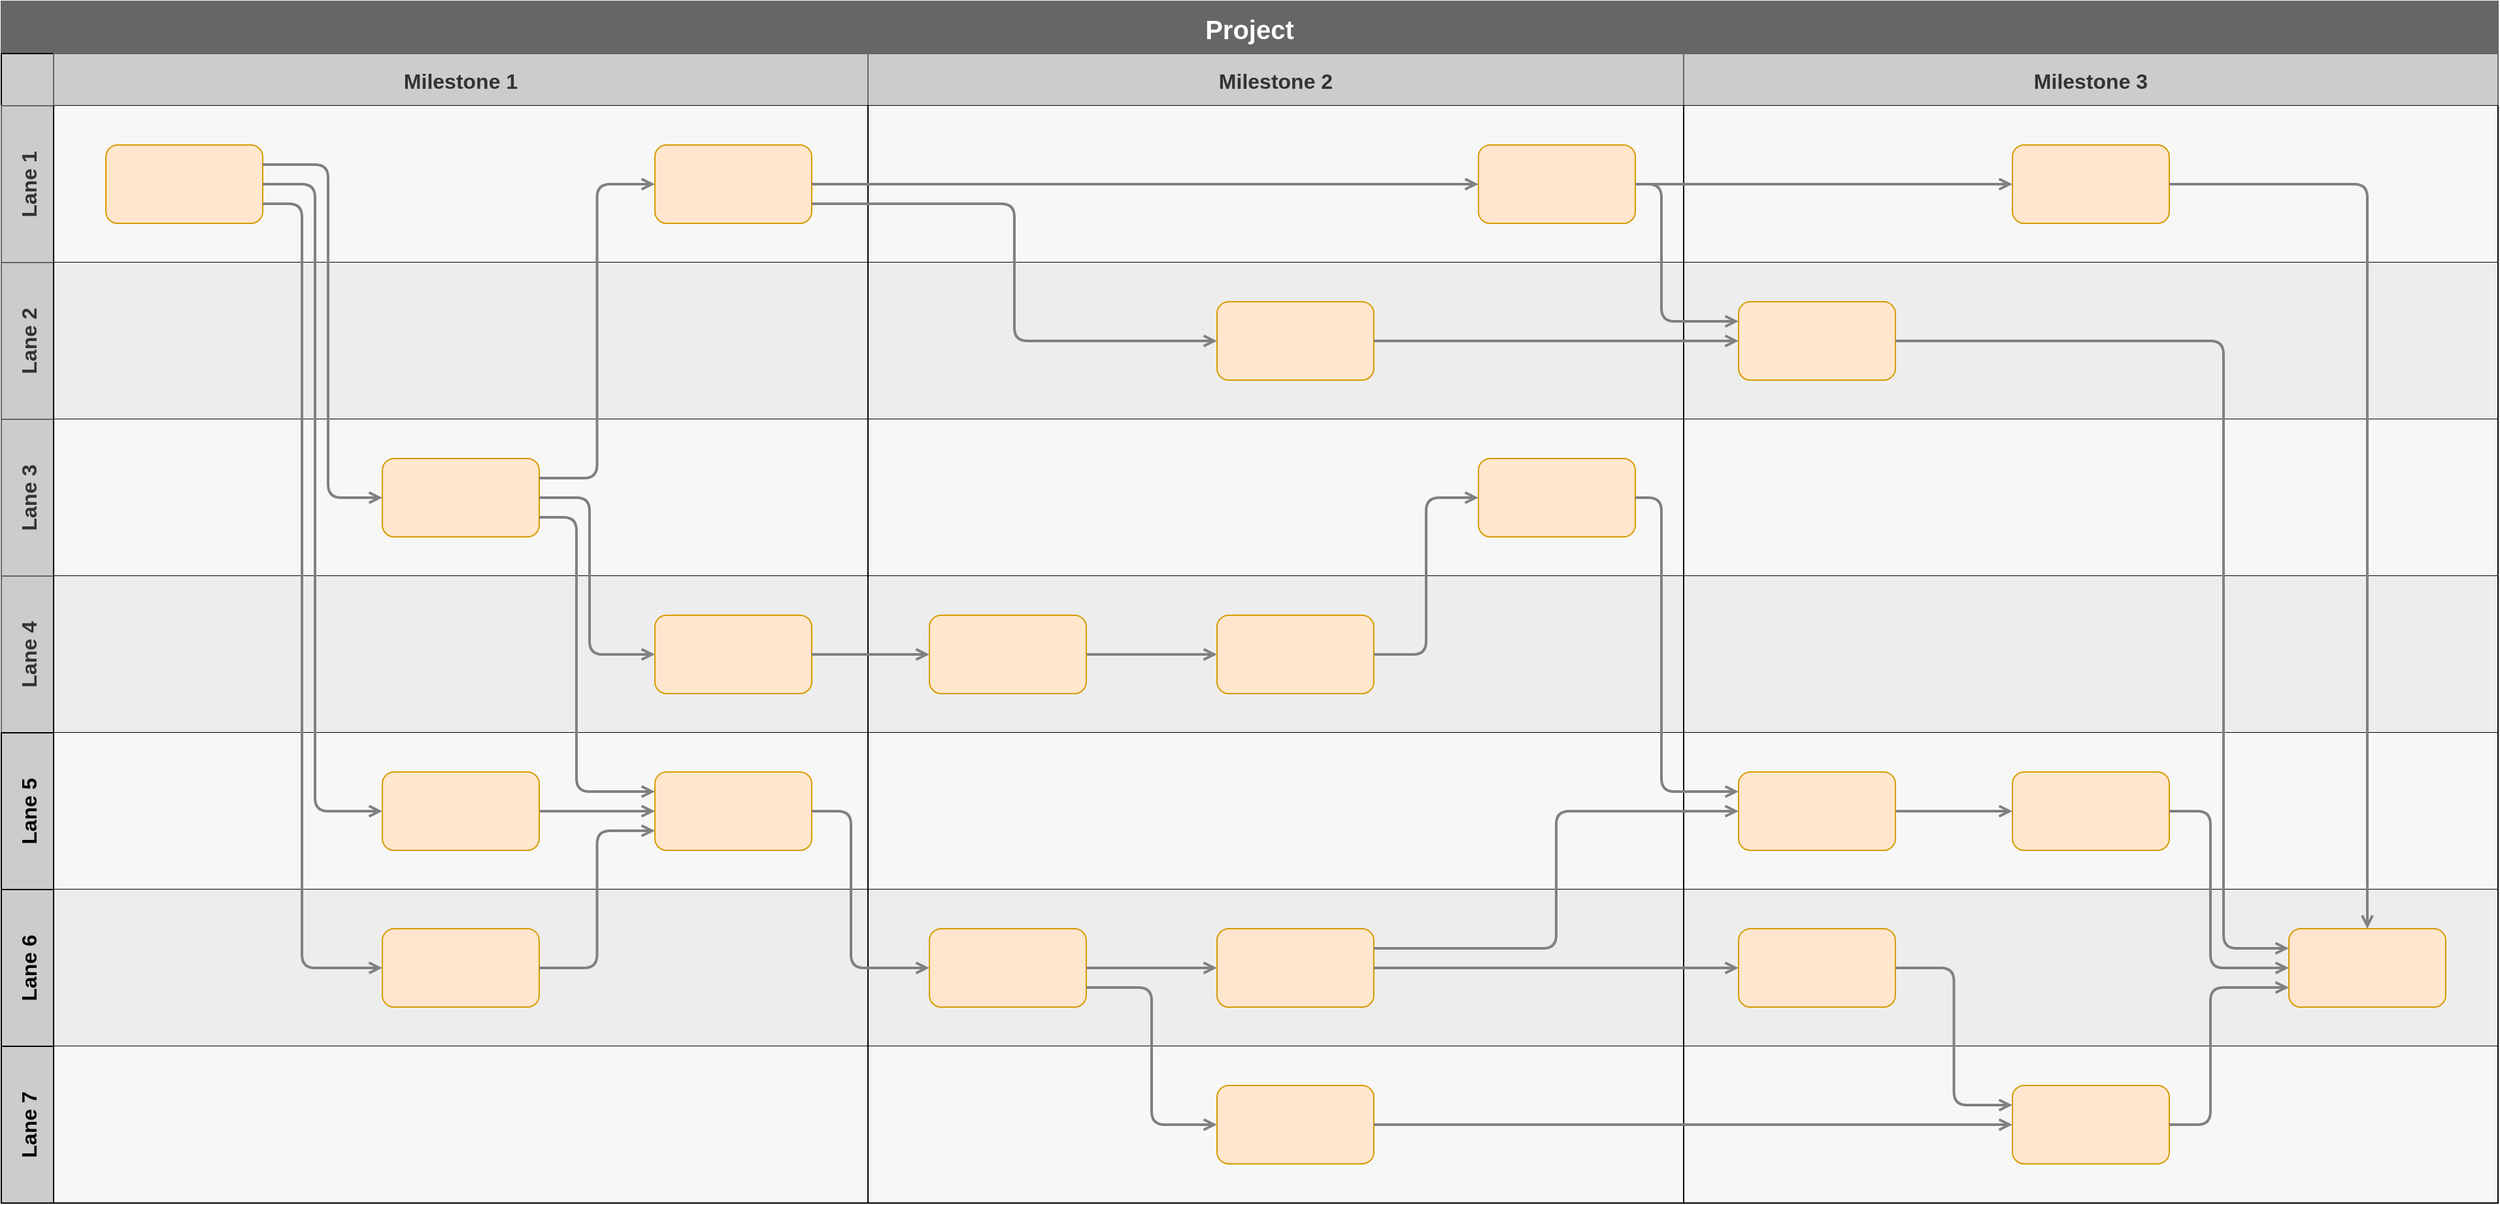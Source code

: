 <mxfile version="17.1.1" type="github"><diagram id="SKKUcJ5VEc6u-D2HOba2" name="Page-1"><mxGraphModel dx="1422" dy="762" grid="1" gridSize="10" guides="1" tooltips="1" connect="1" arrows="1" fold="1" page="0" pageScale="1" pageWidth="850" pageHeight="1100" math="0" shadow="0"><root><mxCell id="0"/><mxCell id="1" parent="0"/><mxCell id="Bd9ExztTySn4Xa-1oHR2-1" value="Project" style="shape=table;childLayout=tableLayout;rowLines=0;columnLines=0;startSize=40;collapsible=0;recursiveResize=0;expand=0;pointerEvents=0;strokeColor=#666666;fontStyle=1;fontSize=20;labelBackgroundColor=none;fillColor=#666666;fontColor=#FFFFFF;" parent="1" vertex="1"><mxGeometry x="40" y="40" width="1910" height="920" as="geometry"/></mxCell><mxCell id="Bd9ExztTySn4Xa-1oHR2-2" value="" style="swimlane;horizontal=0;points=[[0,0.5],[1,0.5]];portConstraint=eastwest;startSize=40;collapsible=0;recursiveResize=0;expand=0;pointerEvents=0;fillColor=#CCCCCC;" parent="Bd9ExztTySn4Xa-1oHR2-1" vertex="1"><mxGeometry y="40" width="1910" height="40" as="geometry"/></mxCell><mxCell id="Bd9ExztTySn4Xa-1oHR2-3" value="Milestone 1" style="swimlane;connectable=0;startSize=40;collapsible=0;recursiveResize=0;expand=0;pointerEvents=0;strokeColor=#666666;fontColor=#333333;fillColor=#CCCCCC;fontSize=16;" parent="Bd9ExztTySn4Xa-1oHR2-2" vertex="1"><mxGeometry x="40" width="623" height="40" as="geometry"/></mxCell><mxCell id="Bd9ExztTySn4Xa-1oHR2-4" value="Milestone 2" style="swimlane;connectable=0;startSize=40;collapsible=0;recursiveResize=0;expand=0;pointerEvents=0;strokeColor=#666666;fontColor=#333333;fillColor=#CCCCCC;fontSize=16;" parent="Bd9ExztTySn4Xa-1oHR2-2" vertex="1"><mxGeometry x="663" width="624" height="40" as="geometry"/></mxCell><mxCell id="Bd9ExztTySn4Xa-1oHR2-5" value="Milestone 3" style="swimlane;connectable=0;startSize=40;collapsible=0;recursiveResize=0;expand=0;pointerEvents=0;strokeColor=#666666;fontColor=#333333;fillColor=#CCCCCC;fontSize=16;" parent="Bd9ExztTySn4Xa-1oHR2-2" vertex="1"><mxGeometry x="1287" width="623" height="40" as="geometry"/></mxCell><mxCell id="Bd9ExztTySn4Xa-1oHR2-6" value="Lane 1" style="swimlane;horizontal=0;points=[[0,0.5],[1,0.5]];portConstraint=eastwest;startSize=40;collapsible=0;recursiveResize=0;expand=0;pointerEvents=0;strokeColor=#666666;fontColor=#333333;fillColor=#CCCCCC;fontSize=16;" parent="Bd9ExztTySn4Xa-1oHR2-1" vertex="1"><mxGeometry y="80" width="1910" height="120" as="geometry"/></mxCell><mxCell id="Bd9ExztTySn4Xa-1oHR2-7" value="" style="swimlane;connectable=0;startSize=0;collapsible=0;recursiveResize=0;expand=0;pointerEvents=0;fillColor=#E6E6E6;swimlaneFillColor=#F7F7F7;" parent="Bd9ExztTySn4Xa-1oHR2-6" vertex="1"><mxGeometry x="40" width="623" height="120" as="geometry"/></mxCell><mxCell id="Bd9ExztTySn4Xa-1oHR2-8" value="" style="rounded=1;whiteSpace=wrap;html=1;fillColor=#ffe6cc;strokeColor=#d79b00;" parent="Bd9ExztTySn4Xa-1oHR2-7" vertex="1"><mxGeometry x="40" y="30" width="120" height="60" as="geometry"/></mxCell><mxCell id="Bd9ExztTySn4Xa-1oHR2-9" value="" style="rounded=1;whiteSpace=wrap;html=1;fillColor=#ffe6cc;strokeColor=#d79b00;" parent="Bd9ExztTySn4Xa-1oHR2-7" vertex="1"><mxGeometry x="460" y="30" width="120" height="60" as="geometry"/></mxCell><mxCell id="Bd9ExztTySn4Xa-1oHR2-10" value="" style="swimlane;connectable=0;startSize=0;collapsible=0;recursiveResize=0;expand=0;pointerEvents=0;fillColor=#E6E6E6;swimlaneFillColor=#F7F7F7;" parent="Bd9ExztTySn4Xa-1oHR2-6" vertex="1"><mxGeometry x="663" width="624" height="120" as="geometry"/></mxCell><mxCell id="Bd9ExztTySn4Xa-1oHR2-11" value="" style="rounded=1;whiteSpace=wrap;html=1;fillColor=#ffe6cc;strokeColor=#d79b00;" parent="Bd9ExztTySn4Xa-1oHR2-10" vertex="1"><mxGeometry x="467" y="30" width="120" height="60" as="geometry"/></mxCell><mxCell id="Bd9ExztTySn4Xa-1oHR2-12" value="" style="swimlane;connectable=0;startSize=0;collapsible=0;recursiveResize=0;expand=0;pointerEvents=0;fillColor=#E6E6E6;swimlaneFillColor=#F7F7F7;" parent="Bd9ExztTySn4Xa-1oHR2-6" vertex="1"><mxGeometry x="1287" width="623" height="120" as="geometry"/></mxCell><mxCell id="Bd9ExztTySn4Xa-1oHR2-13" value="" style="rounded=1;whiteSpace=wrap;html=1;fillColor=#ffe6cc;strokeColor=#d79b00;" parent="Bd9ExztTySn4Xa-1oHR2-12" vertex="1"><mxGeometry x="251.5" y="30" width="120" height="60" as="geometry"/></mxCell><mxCell id="Bd9ExztTySn4Xa-1oHR2-14" style="edgeStyle=orthogonalEdgeStyle;rounded=1;orthogonalLoop=1;jettySize=auto;html=1;exitX=1;exitY=0.5;exitDx=0;exitDy=0;entryX=0;entryY=0.5;entryDx=0;entryDy=0;jumpStyle=arc;strokeWidth=2;strokeColor=#808080;endArrow=open;endFill=0;" parent="Bd9ExztTySn4Xa-1oHR2-6" source="Bd9ExztTySn4Xa-1oHR2-9" target="Bd9ExztTySn4Xa-1oHR2-11" edge="1"><mxGeometry relative="1" as="geometry"/></mxCell><mxCell id="Bd9ExztTySn4Xa-1oHR2-15" style="edgeStyle=orthogonalEdgeStyle;rounded=1;orthogonalLoop=1;jettySize=auto;html=1;exitX=1;exitY=0.5;exitDx=0;exitDy=0;jumpStyle=arc;strokeWidth=2;strokeColor=#808080;endArrow=open;endFill=0;" parent="Bd9ExztTySn4Xa-1oHR2-6" source="Bd9ExztTySn4Xa-1oHR2-11" target="Bd9ExztTySn4Xa-1oHR2-13" edge="1"><mxGeometry relative="1" as="geometry"/></mxCell><mxCell id="Bd9ExztTySn4Xa-1oHR2-16" value="Lane 2" style="swimlane;horizontal=0;points=[[0,0.5],[1,0.5]];portConstraint=eastwest;startSize=40;collapsible=0;recursiveResize=0;expand=0;pointerEvents=0;strokeColor=#666666;fontColor=#333333;fillColor=#CCCCCC;fontSize=16;" parent="Bd9ExztTySn4Xa-1oHR2-1" vertex="1"><mxGeometry y="200" width="1910" height="120" as="geometry"/></mxCell><mxCell id="Bd9ExztTySn4Xa-1oHR2-17" value="" style="swimlane;connectable=0;startSize=0;collapsible=0;recursiveResize=0;expand=0;pointerEvents=0;swimlaneFillColor=#EDEDED;" parent="Bd9ExztTySn4Xa-1oHR2-16" vertex="1"><mxGeometry x="40" width="623" height="120" as="geometry"/></mxCell><mxCell id="Bd9ExztTySn4Xa-1oHR2-18" value="" style="swimlane;connectable=0;startSize=0;collapsible=0;recursiveResize=0;expand=0;pointerEvents=0;swimlaneFillColor=#EDEDED;" parent="Bd9ExztTySn4Xa-1oHR2-16" vertex="1"><mxGeometry x="663" width="624" height="120" as="geometry"/></mxCell><mxCell id="Bd9ExztTySn4Xa-1oHR2-19" value="" style="rounded=1;whiteSpace=wrap;html=1;fillColor=#ffe6cc;strokeColor=#d79b00;" parent="Bd9ExztTySn4Xa-1oHR2-18" vertex="1"><mxGeometry x="267" y="30" width="120" height="60" as="geometry"/></mxCell><mxCell id="Bd9ExztTySn4Xa-1oHR2-20" value="" style="swimlane;connectable=0;startSize=0;collapsible=0;recursiveResize=0;expand=0;pointerEvents=0;swimlaneFillColor=#EDEDED;" parent="Bd9ExztTySn4Xa-1oHR2-16" vertex="1"><mxGeometry x="1287" width="623" height="120" as="geometry"/></mxCell><mxCell id="Bd9ExztTySn4Xa-1oHR2-21" value="" style="rounded=1;whiteSpace=wrap;html=1;fillColor=#ffe6cc;strokeColor=#d79b00;" parent="Bd9ExztTySn4Xa-1oHR2-20" vertex="1"><mxGeometry x="42" y="30" width="120" height="60" as="geometry"/></mxCell><mxCell id="Bd9ExztTySn4Xa-1oHR2-22" style="edgeStyle=orthogonalEdgeStyle;rounded=1;orthogonalLoop=1;jettySize=auto;html=1;exitX=1;exitY=0.5;exitDx=0;exitDy=0;entryX=0;entryY=0.5;entryDx=0;entryDy=0;jumpStyle=arc;strokeWidth=2;strokeColor=#808080;endArrow=open;endFill=0;" parent="Bd9ExztTySn4Xa-1oHR2-16" source="Bd9ExztTySn4Xa-1oHR2-19" target="Bd9ExztTySn4Xa-1oHR2-21" edge="1"><mxGeometry relative="1" as="geometry"/></mxCell><mxCell id="Bd9ExztTySn4Xa-1oHR2-23" value="Lane 3" style="swimlane;horizontal=0;points=[[0,0.5],[1,0.5]];portConstraint=eastwest;startSize=40;collapsible=0;recursiveResize=0;expand=0;pointerEvents=0;strokeColor=#666666;fontColor=#333333;fillColor=#CCCCCC;fontSize=16;" parent="Bd9ExztTySn4Xa-1oHR2-1" vertex="1"><mxGeometry y="320" width="1910" height="120" as="geometry"/></mxCell><mxCell id="Bd9ExztTySn4Xa-1oHR2-24" value="" style="swimlane;connectable=0;startSize=0;collapsible=0;recursiveResize=0;expand=0;pointerEvents=0;swimlaneFillColor=#F7F7F7;" parent="Bd9ExztTySn4Xa-1oHR2-23" vertex="1"><mxGeometry x="40" width="623" height="120" as="geometry"/></mxCell><mxCell id="Bd9ExztTySn4Xa-1oHR2-25" value="" style="rounded=1;whiteSpace=wrap;html=1;fillColor=#ffe6cc;strokeColor=#d79b00;" parent="Bd9ExztTySn4Xa-1oHR2-24" vertex="1"><mxGeometry x="251.5" y="30" width="120" height="60" as="geometry"/></mxCell><mxCell id="Bd9ExztTySn4Xa-1oHR2-26" value="" style="swimlane;connectable=0;startSize=0;collapsible=0;recursiveResize=0;expand=0;pointerEvents=0;swimlaneFillColor=#F7F7F7;" parent="Bd9ExztTySn4Xa-1oHR2-23" vertex="1"><mxGeometry x="663" width="624" height="120" as="geometry"/></mxCell><mxCell id="Bd9ExztTySn4Xa-1oHR2-27" value="" style="rounded=1;whiteSpace=wrap;html=1;fillColor=#ffe6cc;strokeColor=#d79b00;" parent="Bd9ExztTySn4Xa-1oHR2-26" vertex="1"><mxGeometry x="467" y="30" width="120" height="60" as="geometry"/></mxCell><mxCell id="Bd9ExztTySn4Xa-1oHR2-28" value="" style="swimlane;connectable=0;startSize=0;collapsible=0;recursiveResize=0;expand=0;pointerEvents=0;swimlaneFillColor=#F7F7F7;" parent="Bd9ExztTySn4Xa-1oHR2-23" vertex="1"><mxGeometry x="1287" width="623" height="120" as="geometry"/></mxCell><mxCell id="Bd9ExztTySn4Xa-1oHR2-29" value="Lane 4" style="swimlane;horizontal=0;points=[[0,0.5],[1,0.5]];portConstraint=eastwest;startSize=40;collapsible=0;recursiveResize=0;expand=0;pointerEvents=0;strokeColor=#666666;fontColor=#333333;fillColor=#CCCCCC;fontSize=16;" parent="Bd9ExztTySn4Xa-1oHR2-1" vertex="1"><mxGeometry y="440" width="1910" height="120" as="geometry"/></mxCell><mxCell id="Bd9ExztTySn4Xa-1oHR2-30" value="" style="swimlane;connectable=0;startSize=0;collapsible=0;recursiveResize=0;expand=0;pointerEvents=0;swimlaneFillColor=#EDEDED;" parent="Bd9ExztTySn4Xa-1oHR2-29" vertex="1"><mxGeometry x="40" width="623" height="120" as="geometry"/></mxCell><mxCell id="Bd9ExztTySn4Xa-1oHR2-31" value="" style="rounded=1;whiteSpace=wrap;html=1;fillColor=#ffe6cc;strokeColor=#d79b00;" parent="Bd9ExztTySn4Xa-1oHR2-30" vertex="1"><mxGeometry x="460" y="30" width="120" height="60" as="geometry"/></mxCell><mxCell id="Bd9ExztTySn4Xa-1oHR2-32" value="" style="swimlane;connectable=0;startSize=0;collapsible=0;recursiveResize=0;expand=0;pointerEvents=0;swimlaneFillColor=#EDEDED;" parent="Bd9ExztTySn4Xa-1oHR2-29" vertex="1"><mxGeometry x="663" width="624" height="120" as="geometry"/></mxCell><mxCell id="Bd9ExztTySn4Xa-1oHR2-33" value="" style="edgeStyle=orthogonalEdgeStyle;rounded=1;orthogonalLoop=1;jettySize=auto;html=1;jumpStyle=arc;strokeWidth=2;strokeColor=#808080;endArrow=open;endFill=0;" parent="Bd9ExztTySn4Xa-1oHR2-32" source="Bd9ExztTySn4Xa-1oHR2-34" target="Bd9ExztTySn4Xa-1oHR2-35" edge="1"><mxGeometry relative="1" as="geometry"/></mxCell><mxCell id="Bd9ExztTySn4Xa-1oHR2-34" value="" style="rounded=1;whiteSpace=wrap;html=1;fillColor=#ffe6cc;strokeColor=#d79b00;" parent="Bd9ExztTySn4Xa-1oHR2-32" vertex="1"><mxGeometry x="47" y="30" width="120" height="60" as="geometry"/></mxCell><mxCell id="Bd9ExztTySn4Xa-1oHR2-35" value="" style="rounded=1;whiteSpace=wrap;html=1;fillColor=#ffe6cc;strokeColor=#d79b00;" parent="Bd9ExztTySn4Xa-1oHR2-32" vertex="1"><mxGeometry x="267" y="30" width="120" height="60" as="geometry"/></mxCell><mxCell id="Bd9ExztTySn4Xa-1oHR2-36" value="" style="swimlane;connectable=0;startSize=0;collapsible=0;recursiveResize=0;expand=0;pointerEvents=0;swimlaneFillColor=#EDEDED;" parent="Bd9ExztTySn4Xa-1oHR2-29" vertex="1"><mxGeometry x="1287" width="623" height="120" as="geometry"/></mxCell><mxCell id="Bd9ExztTySn4Xa-1oHR2-37" style="edgeStyle=orthogonalEdgeStyle;rounded=1;orthogonalLoop=1;jettySize=auto;html=1;exitX=1;exitY=0.5;exitDx=0;exitDy=0;jumpStyle=arc;strokeWidth=2;strokeColor=#808080;endArrow=open;endFill=0;" parent="Bd9ExztTySn4Xa-1oHR2-29" source="Bd9ExztTySn4Xa-1oHR2-31" target="Bd9ExztTySn4Xa-1oHR2-34" edge="1"><mxGeometry relative="1" as="geometry"/></mxCell><mxCell id="Bd9ExztTySn4Xa-1oHR2-38" value="Lane 5" style="swimlane;horizontal=0;points=[[0,0.5],[1,0.5]];portConstraint=eastwest;startSize=40;collapsible=0;recursiveResize=0;expand=0;pointerEvents=0;fillColor=#CCCCCC;fontSize=16;" parent="Bd9ExztTySn4Xa-1oHR2-1" vertex="1"><mxGeometry y="560" width="1910" height="120" as="geometry"/></mxCell><mxCell id="Bd9ExztTySn4Xa-1oHR2-39" value="" style="swimlane;connectable=0;startSize=0;collapsible=0;recursiveResize=0;expand=0;pointerEvents=0;swimlaneFillColor=#F7F7F7;" parent="Bd9ExztTySn4Xa-1oHR2-38" vertex="1"><mxGeometry x="40" width="623" height="120" as="geometry"/></mxCell><mxCell id="Bd9ExztTySn4Xa-1oHR2-40" style="edgeStyle=orthogonalEdgeStyle;rounded=1;orthogonalLoop=1;jettySize=auto;html=1;exitX=1;exitY=0.5;exitDx=0;exitDy=0;entryX=0;entryY=0.5;entryDx=0;entryDy=0;jumpStyle=arc;strokeWidth=2;strokeColor=#808080;endArrow=open;endFill=0;" parent="Bd9ExztTySn4Xa-1oHR2-39" source="Bd9ExztTySn4Xa-1oHR2-41" target="Bd9ExztTySn4Xa-1oHR2-42" edge="1"><mxGeometry relative="1" as="geometry"/></mxCell><mxCell id="Bd9ExztTySn4Xa-1oHR2-41" value="" style="rounded=1;whiteSpace=wrap;html=1;fillColor=#ffe6cc;strokeColor=#d79b00;" parent="Bd9ExztTySn4Xa-1oHR2-39" vertex="1"><mxGeometry x="251.5" y="30" width="120" height="60" as="geometry"/></mxCell><mxCell id="Bd9ExztTySn4Xa-1oHR2-42" value="" style="rounded=1;whiteSpace=wrap;html=1;fillColor=#ffe6cc;strokeColor=#d79b00;" parent="Bd9ExztTySn4Xa-1oHR2-39" vertex="1"><mxGeometry x="460" y="30" width="120" height="60" as="geometry"/></mxCell><mxCell id="Bd9ExztTySn4Xa-1oHR2-43" value="" style="swimlane;connectable=0;startSize=0;collapsible=0;recursiveResize=0;expand=0;pointerEvents=0;swimlaneFillColor=#F7F7F7;" parent="Bd9ExztTySn4Xa-1oHR2-38" vertex="1"><mxGeometry x="663" width="624" height="120" as="geometry"/></mxCell><mxCell id="Bd9ExztTySn4Xa-1oHR2-44" value="" style="swimlane;connectable=0;startSize=0;collapsible=0;recursiveResize=0;expand=0;pointerEvents=0;swimlaneFillColor=#F7F7F7;" parent="Bd9ExztTySn4Xa-1oHR2-38" vertex="1"><mxGeometry x="1287" width="623" height="120" as="geometry"/></mxCell><mxCell id="Bd9ExztTySn4Xa-1oHR2-45" value="" style="rounded=1;whiteSpace=wrap;html=1;fillColor=#ffe6cc;strokeColor=#d79b00;" parent="Bd9ExztTySn4Xa-1oHR2-44" vertex="1"><mxGeometry x="251.5" y="30" width="120" height="60" as="geometry"/></mxCell><mxCell id="Bd9ExztTySn4Xa-1oHR2-46" style="edgeStyle=orthogonalEdgeStyle;rounded=1;orthogonalLoop=1;jettySize=auto;html=1;exitX=1;exitY=0.5;exitDx=0;exitDy=0;entryX=0;entryY=0.5;entryDx=0;entryDy=0;jumpStyle=arc;strokeWidth=2;strokeColor=#808080;endArrow=open;endFill=0;" parent="Bd9ExztTySn4Xa-1oHR2-44" source="Bd9ExztTySn4Xa-1oHR2-47" target="Bd9ExztTySn4Xa-1oHR2-45" edge="1"><mxGeometry relative="1" as="geometry"/></mxCell><mxCell id="Bd9ExztTySn4Xa-1oHR2-47" value="" style="rounded=1;whiteSpace=wrap;html=1;fillColor=#ffe6cc;strokeColor=#d79b00;" parent="Bd9ExztTySn4Xa-1oHR2-44" vertex="1"><mxGeometry x="42" y="30" width="120" height="60" as="geometry"/></mxCell><mxCell id="Bd9ExztTySn4Xa-1oHR2-48" value="Lane 6" style="swimlane;horizontal=0;points=[[0,0.5],[1,0.5]];portConstraint=eastwest;startSize=40;collapsible=0;recursiveResize=0;expand=0;pointerEvents=0;fillColor=#CCCCCC;fontSize=16;" parent="Bd9ExztTySn4Xa-1oHR2-1" vertex="1"><mxGeometry y="680" width="1910" height="120" as="geometry"/></mxCell><mxCell id="Bd9ExztTySn4Xa-1oHR2-49" value="" style="swimlane;connectable=0;startSize=0;collapsible=0;recursiveResize=0;expand=0;pointerEvents=0;swimlaneFillColor=#EDEDED;" parent="Bd9ExztTySn4Xa-1oHR2-48" vertex="1"><mxGeometry x="40" width="623" height="120" as="geometry"/></mxCell><mxCell id="Bd9ExztTySn4Xa-1oHR2-50" value="" style="rounded=1;whiteSpace=wrap;html=1;fillColor=#ffe6cc;strokeColor=#d79b00;" parent="Bd9ExztTySn4Xa-1oHR2-49" vertex="1"><mxGeometry x="251.5" y="30" width="120" height="60" as="geometry"/></mxCell><mxCell id="Bd9ExztTySn4Xa-1oHR2-51" value="" style="swimlane;connectable=0;startSize=0;collapsible=0;recursiveResize=0;expand=0;pointerEvents=0;swimlaneFillColor=#EDEDED;" parent="Bd9ExztTySn4Xa-1oHR2-48" vertex="1"><mxGeometry x="663" width="624" height="120" as="geometry"/></mxCell><mxCell id="Bd9ExztTySn4Xa-1oHR2-52" value="" style="rounded=1;whiteSpace=wrap;html=1;fillColor=#ffe6cc;strokeColor=#d79b00;" parent="Bd9ExztTySn4Xa-1oHR2-51" vertex="1"><mxGeometry x="47" y="30" width="120" height="60" as="geometry"/></mxCell><mxCell id="Bd9ExztTySn4Xa-1oHR2-53" value="" style="rounded=1;whiteSpace=wrap;html=1;fillColor=#ffe6cc;strokeColor=#d79b00;" parent="Bd9ExztTySn4Xa-1oHR2-51" vertex="1"><mxGeometry x="267" y="30" width="120" height="60" as="geometry"/></mxCell><mxCell id="Bd9ExztTySn4Xa-1oHR2-54" value="" style="edgeStyle=orthogonalEdgeStyle;rounded=1;orthogonalLoop=1;jettySize=auto;html=1;jumpStyle=arc;strokeWidth=2;strokeColor=#808080;endArrow=open;endFill=0;" parent="Bd9ExztTySn4Xa-1oHR2-51" source="Bd9ExztTySn4Xa-1oHR2-52" target="Bd9ExztTySn4Xa-1oHR2-53" edge="1"><mxGeometry relative="1" as="geometry"/></mxCell><mxCell id="Bd9ExztTySn4Xa-1oHR2-55" value="" style="swimlane;connectable=0;startSize=0;collapsible=0;recursiveResize=0;expand=0;pointerEvents=0;swimlaneFillColor=#EDEDED;" parent="Bd9ExztTySn4Xa-1oHR2-48" vertex="1"><mxGeometry x="1287" width="623" height="120" as="geometry"/></mxCell><mxCell id="Bd9ExztTySn4Xa-1oHR2-56" value="" style="rounded=1;whiteSpace=wrap;html=1;fillColor=#ffe6cc;strokeColor=#d79b00;" parent="Bd9ExztTySn4Xa-1oHR2-55" vertex="1"><mxGeometry x="42" y="30" width="120" height="60" as="geometry"/></mxCell><mxCell id="Bd9ExztTySn4Xa-1oHR2-57" value="" style="rounded=1;whiteSpace=wrap;html=1;fillColor=#ffe6cc;strokeColor=#d79b00;" parent="Bd9ExztTySn4Xa-1oHR2-55" vertex="1"><mxGeometry x="463" y="30" width="120" height="60" as="geometry"/></mxCell><mxCell id="Bd9ExztTySn4Xa-1oHR2-58" style="edgeStyle=orthogonalEdgeStyle;rounded=1;orthogonalLoop=1;jettySize=auto;html=1;exitX=1;exitY=0.5;exitDx=0;exitDy=0;jumpStyle=arc;strokeWidth=2;strokeColor=#808080;endArrow=open;endFill=0;" parent="Bd9ExztTySn4Xa-1oHR2-48" source="Bd9ExztTySn4Xa-1oHR2-53" target="Bd9ExztTySn4Xa-1oHR2-56" edge="1"><mxGeometry relative="1" as="geometry"/></mxCell><mxCell id="Bd9ExztTySn4Xa-1oHR2-59" value="Lane 7" style="swimlane;horizontal=0;points=[[0,0.5],[1,0.5]];portConstraint=eastwest;startSize=40;collapsible=0;recursiveResize=0;expand=0;pointerEvents=0;fillColor=#CCCCCC;fontSize=16;" parent="Bd9ExztTySn4Xa-1oHR2-1" vertex="1"><mxGeometry y="800" width="1910" height="120" as="geometry"/></mxCell><mxCell id="Bd9ExztTySn4Xa-1oHR2-60" style="swimlane;connectable=0;startSize=0;collapsible=0;recursiveResize=0;expand=0;pointerEvents=0;swimlaneFillColor=#F7F7F7;" parent="Bd9ExztTySn4Xa-1oHR2-59" vertex="1"><mxGeometry x="40" width="623" height="120" as="geometry"/></mxCell><mxCell id="Bd9ExztTySn4Xa-1oHR2-61" style="swimlane;connectable=0;startSize=0;collapsible=0;recursiveResize=0;expand=0;pointerEvents=0;swimlaneFillColor=#F7F7F7;" parent="Bd9ExztTySn4Xa-1oHR2-59" vertex="1"><mxGeometry x="663" width="624" height="120" as="geometry"/></mxCell><mxCell id="Bd9ExztTySn4Xa-1oHR2-62" value="" style="rounded=1;whiteSpace=wrap;html=1;fillColor=#ffe6cc;strokeColor=#d79b00;" parent="Bd9ExztTySn4Xa-1oHR2-61" vertex="1"><mxGeometry x="267" y="30" width="120" height="60" as="geometry"/></mxCell><mxCell id="Bd9ExztTySn4Xa-1oHR2-63" style="swimlane;connectable=0;startSize=0;collapsible=0;recursiveResize=0;expand=0;pointerEvents=0;swimlaneFillColor=#F7F7F7;" parent="Bd9ExztTySn4Xa-1oHR2-59" vertex="1"><mxGeometry x="1287" width="623" height="120" as="geometry"/></mxCell><mxCell id="Bd9ExztTySn4Xa-1oHR2-64" value="" style="rounded=1;whiteSpace=wrap;html=1;fillColor=#ffe6cc;strokeColor=#d79b00;" parent="Bd9ExztTySn4Xa-1oHR2-63" vertex="1"><mxGeometry x="251.5" y="30" width="120" height="60" as="geometry"/></mxCell><mxCell id="Bd9ExztTySn4Xa-1oHR2-65" style="edgeStyle=orthogonalEdgeStyle;rounded=1;orthogonalLoop=1;jettySize=auto;html=1;exitX=1;exitY=0.5;exitDx=0;exitDy=0;jumpStyle=arc;strokeWidth=2;strokeColor=#808080;endArrow=open;endFill=0;" parent="Bd9ExztTySn4Xa-1oHR2-59" source="Bd9ExztTySn4Xa-1oHR2-62" target="Bd9ExztTySn4Xa-1oHR2-64" edge="1"><mxGeometry relative="1" as="geometry"/></mxCell><mxCell id="Bd9ExztTySn4Xa-1oHR2-66" style="edgeStyle=orthogonalEdgeStyle;rounded=1;orthogonalLoop=1;jettySize=auto;html=1;entryX=0;entryY=0.5;entryDx=0;entryDy=0;exitX=1;exitY=0.25;exitDx=0;exitDy=0;jumpStyle=arc;strokeWidth=2;strokeColor=#808080;endArrow=open;endFill=0;" parent="Bd9ExztTySn4Xa-1oHR2-1" source="Bd9ExztTySn4Xa-1oHR2-8" target="Bd9ExztTySn4Xa-1oHR2-25" edge="1"><mxGeometry relative="1" as="geometry"><Array as="points"><mxPoint x="250" y="125"/><mxPoint x="250" y="380"/></Array></mxGeometry></mxCell><mxCell id="Bd9ExztTySn4Xa-1oHR2-67" style="edgeStyle=orthogonalEdgeStyle;rounded=1;orthogonalLoop=1;jettySize=auto;html=1;entryX=0;entryY=0.5;entryDx=0;entryDy=0;jumpStyle=arc;strokeWidth=2;strokeColor=#808080;endArrow=open;endFill=0;" parent="Bd9ExztTySn4Xa-1oHR2-1" source="Bd9ExztTySn4Xa-1oHR2-8" target="Bd9ExztTySn4Xa-1oHR2-41" edge="1"><mxGeometry relative="1" as="geometry"><Array as="points"><mxPoint x="240" y="140"/><mxPoint x="240" y="620"/></Array></mxGeometry></mxCell><mxCell id="Bd9ExztTySn4Xa-1oHR2-68" style="edgeStyle=orthogonalEdgeStyle;rounded=1;orthogonalLoop=1;jettySize=auto;html=1;entryX=0;entryY=0.5;entryDx=0;entryDy=0;exitX=1;exitY=0.75;exitDx=0;exitDy=0;jumpStyle=arc;strokeWidth=2;strokeColor=#808080;endArrow=open;endFill=0;" parent="Bd9ExztTySn4Xa-1oHR2-1" source="Bd9ExztTySn4Xa-1oHR2-8" target="Bd9ExztTySn4Xa-1oHR2-50" edge="1"><mxGeometry relative="1" as="geometry"><Array as="points"><mxPoint x="230" y="155"/><mxPoint x="230" y="740"/></Array></mxGeometry></mxCell><mxCell id="Bd9ExztTySn4Xa-1oHR2-69" style="edgeStyle=orthogonalEdgeStyle;rounded=1;orthogonalLoop=1;jettySize=auto;html=1;exitX=1;exitY=0.25;exitDx=0;exitDy=0;entryX=0;entryY=0.5;entryDx=0;entryDy=0;jumpStyle=arc;strokeWidth=2;strokeColor=#808080;endArrow=open;endFill=0;" parent="Bd9ExztTySn4Xa-1oHR2-1" source="Bd9ExztTySn4Xa-1oHR2-25" target="Bd9ExztTySn4Xa-1oHR2-9" edge="1"><mxGeometry relative="1" as="geometry"/></mxCell><mxCell id="Bd9ExztTySn4Xa-1oHR2-70" style="edgeStyle=orthogonalEdgeStyle;rounded=1;orthogonalLoop=1;jettySize=auto;html=1;exitX=1;exitY=0.5;exitDx=0;exitDy=0;entryX=0;entryY=0.5;entryDx=0;entryDy=0;jumpStyle=arc;strokeWidth=2;strokeColor=#808080;endArrow=open;endFill=0;" parent="Bd9ExztTySn4Xa-1oHR2-1" source="Bd9ExztTySn4Xa-1oHR2-25" target="Bd9ExztTySn4Xa-1oHR2-31" edge="1"><mxGeometry relative="1" as="geometry"><Array as="points"><mxPoint x="450" y="380"/><mxPoint x="450" y="500"/></Array></mxGeometry></mxCell><mxCell id="Bd9ExztTySn4Xa-1oHR2-71" style="edgeStyle=orthogonalEdgeStyle;rounded=1;orthogonalLoop=1;jettySize=auto;html=1;exitX=1;exitY=0.75;exitDx=0;exitDy=0;entryX=0;entryY=0.25;entryDx=0;entryDy=0;jumpStyle=arc;strokeWidth=2;strokeColor=#808080;endArrow=open;endFill=0;" parent="Bd9ExztTySn4Xa-1oHR2-1" source="Bd9ExztTySn4Xa-1oHR2-25" target="Bd9ExztTySn4Xa-1oHR2-42" edge="1"><mxGeometry relative="1" as="geometry"><Array as="points"><mxPoint x="440" y="395"/><mxPoint x="440" y="605"/></Array></mxGeometry></mxCell><mxCell id="Bd9ExztTySn4Xa-1oHR2-72" style="edgeStyle=orthogonalEdgeStyle;rounded=1;orthogonalLoop=1;jettySize=auto;html=1;exitX=1;exitY=0.5;exitDx=0;exitDy=0;entryX=0;entryY=0.75;entryDx=0;entryDy=0;jumpStyle=arc;strokeWidth=2;strokeColor=#808080;endArrow=open;endFill=0;" parent="Bd9ExztTySn4Xa-1oHR2-1" source="Bd9ExztTySn4Xa-1oHR2-50" target="Bd9ExztTySn4Xa-1oHR2-42" edge="1"><mxGeometry relative="1" as="geometry"/></mxCell><mxCell id="Bd9ExztTySn4Xa-1oHR2-73" style="edgeStyle=orthogonalEdgeStyle;rounded=1;orthogonalLoop=1;jettySize=auto;html=1;exitX=1;exitY=0.5;exitDx=0;exitDy=0;entryX=0;entryY=0.5;entryDx=0;entryDy=0;jumpStyle=arc;strokeWidth=2;strokeColor=#808080;endArrow=open;endFill=0;" parent="Bd9ExztTySn4Xa-1oHR2-1" source="Bd9ExztTySn4Xa-1oHR2-35" target="Bd9ExztTySn4Xa-1oHR2-27" edge="1"><mxGeometry relative="1" as="geometry"/></mxCell><mxCell id="Bd9ExztTySn4Xa-1oHR2-74" style="edgeStyle=orthogonalEdgeStyle;rounded=1;orthogonalLoop=1;jettySize=auto;html=1;exitX=1;exitY=0.75;exitDx=0;exitDy=0;entryX=0;entryY=0.5;entryDx=0;entryDy=0;jumpStyle=arc;strokeWidth=2;strokeColor=#808080;endArrow=open;endFill=0;" parent="Bd9ExztTySn4Xa-1oHR2-1" source="Bd9ExztTySn4Xa-1oHR2-9" target="Bd9ExztTySn4Xa-1oHR2-19" edge="1"><mxGeometry relative="1" as="geometry"/></mxCell><mxCell id="Bd9ExztTySn4Xa-1oHR2-75" style="edgeStyle=orthogonalEdgeStyle;rounded=1;orthogonalLoop=1;jettySize=auto;html=1;exitX=1;exitY=0.5;exitDx=0;exitDy=0;entryX=0;entryY=0.5;entryDx=0;entryDy=0;jumpStyle=arc;strokeWidth=2;strokeColor=#808080;endArrow=open;endFill=0;" parent="Bd9ExztTySn4Xa-1oHR2-1" source="Bd9ExztTySn4Xa-1oHR2-42" target="Bd9ExztTySn4Xa-1oHR2-52" edge="1"><mxGeometry relative="1" as="geometry"><Array as="points"><mxPoint x="650" y="620"/><mxPoint x="650" y="740"/></Array></mxGeometry></mxCell><mxCell id="Bd9ExztTySn4Xa-1oHR2-76" style="edgeStyle=orthogonalEdgeStyle;rounded=1;orthogonalLoop=1;jettySize=auto;html=1;exitX=1;exitY=0.75;exitDx=0;exitDy=0;entryX=0;entryY=0.5;entryDx=0;entryDy=0;jumpStyle=arc;strokeWidth=2;strokeColor=#808080;endArrow=open;endFill=0;" parent="Bd9ExztTySn4Xa-1oHR2-1" source="Bd9ExztTySn4Xa-1oHR2-52" target="Bd9ExztTySn4Xa-1oHR2-62" edge="1"><mxGeometry relative="1" as="geometry"/></mxCell><mxCell id="Bd9ExztTySn4Xa-1oHR2-77" style="edgeStyle=orthogonalEdgeStyle;rounded=1;orthogonalLoop=1;jettySize=auto;html=1;exitX=1;exitY=0.5;exitDx=0;exitDy=0;entryX=0;entryY=0.25;entryDx=0;entryDy=0;jumpStyle=arc;strokeWidth=2;strokeColor=#808080;endArrow=open;endFill=0;" parent="Bd9ExztTySn4Xa-1oHR2-1" source="Bd9ExztTySn4Xa-1oHR2-11" target="Bd9ExztTySn4Xa-1oHR2-21" edge="1"><mxGeometry relative="1" as="geometry"><Array as="points"><mxPoint x="1270" y="140"/><mxPoint x="1270" y="245"/></Array></mxGeometry></mxCell><mxCell id="Bd9ExztTySn4Xa-1oHR2-78" style="edgeStyle=orthogonalEdgeStyle;rounded=1;orthogonalLoop=1;jettySize=auto;html=1;exitX=1;exitY=0.25;exitDx=0;exitDy=0;entryX=0;entryY=0.5;entryDx=0;entryDy=0;jumpStyle=arc;strokeWidth=2;strokeColor=#808080;endArrow=open;endFill=0;" parent="Bd9ExztTySn4Xa-1oHR2-1" source="Bd9ExztTySn4Xa-1oHR2-53" target="Bd9ExztTySn4Xa-1oHR2-47" edge="1"><mxGeometry relative="1" as="geometry"/></mxCell><mxCell id="Bd9ExztTySn4Xa-1oHR2-79" style="edgeStyle=orthogonalEdgeStyle;rounded=1;orthogonalLoop=1;jettySize=auto;html=1;exitX=1;exitY=0.5;exitDx=0;exitDy=0;entryX=0;entryY=0.25;entryDx=0;entryDy=0;jumpStyle=arc;strokeWidth=2;strokeColor=#808080;endArrow=open;endFill=0;" parent="Bd9ExztTySn4Xa-1oHR2-1" source="Bd9ExztTySn4Xa-1oHR2-27" target="Bd9ExztTySn4Xa-1oHR2-47" edge="1"><mxGeometry relative="1" as="geometry"><Array as="points"><mxPoint x="1270" y="380"/><mxPoint x="1270" y="605"/></Array></mxGeometry></mxCell><mxCell id="Bd9ExztTySn4Xa-1oHR2-80" style="edgeStyle=orthogonalEdgeStyle;rounded=1;orthogonalLoop=1;jettySize=auto;html=1;exitX=1;exitY=0.5;exitDx=0;exitDy=0;entryX=0;entryY=0.25;entryDx=0;entryDy=0;jumpStyle=arc;strokeWidth=2;strokeColor=#808080;endArrow=open;endFill=0;" parent="Bd9ExztTySn4Xa-1oHR2-1" source="Bd9ExztTySn4Xa-1oHR2-56" target="Bd9ExztTySn4Xa-1oHR2-64" edge="1"><mxGeometry relative="1" as="geometry"/></mxCell><mxCell id="Bd9ExztTySn4Xa-1oHR2-81" style="edgeStyle=orthogonalEdgeStyle;rounded=1;orthogonalLoop=1;jettySize=auto;html=1;exitX=1;exitY=0.5;exitDx=0;exitDy=0;entryX=0;entryY=0.25;entryDx=0;entryDy=0;jumpStyle=arc;strokeWidth=2;strokeColor=#808080;endArrow=open;endFill=0;" parent="Bd9ExztTySn4Xa-1oHR2-1" source="Bd9ExztTySn4Xa-1oHR2-21" target="Bd9ExztTySn4Xa-1oHR2-57" edge="1"><mxGeometry relative="1" as="geometry"><Array as="points"><mxPoint x="1700" y="260"/><mxPoint x="1700" y="725"/></Array></mxGeometry></mxCell><mxCell id="Bd9ExztTySn4Xa-1oHR2-82" style="edgeStyle=orthogonalEdgeStyle;rounded=1;orthogonalLoop=1;jettySize=auto;html=1;exitX=1;exitY=0.5;exitDx=0;exitDy=0;entryX=0;entryY=0.5;entryDx=0;entryDy=0;jumpStyle=arc;strokeWidth=2;strokeColor=#808080;endArrow=open;endFill=0;" parent="Bd9ExztTySn4Xa-1oHR2-1" source="Bd9ExztTySn4Xa-1oHR2-45" target="Bd9ExztTySn4Xa-1oHR2-57" edge="1"><mxGeometry relative="1" as="geometry"><Array as="points"><mxPoint x="1690" y="620"/><mxPoint x="1690" y="740"/></Array></mxGeometry></mxCell><mxCell id="Bd9ExztTySn4Xa-1oHR2-83" style="edgeStyle=orthogonalEdgeStyle;rounded=1;orthogonalLoop=1;jettySize=auto;html=1;exitX=1;exitY=0.5;exitDx=0;exitDy=0;entryX=0.5;entryY=0;entryDx=0;entryDy=0;jumpStyle=arc;strokeWidth=2;strokeColor=#808080;endArrow=open;endFill=0;" parent="Bd9ExztTySn4Xa-1oHR2-1" source="Bd9ExztTySn4Xa-1oHR2-13" target="Bd9ExztTySn4Xa-1oHR2-57" edge="1"><mxGeometry relative="1" as="geometry"/></mxCell><mxCell id="Bd9ExztTySn4Xa-1oHR2-84" style="edgeStyle=orthogonalEdgeStyle;rounded=1;orthogonalLoop=1;jettySize=auto;html=1;exitX=1;exitY=0.5;exitDx=0;exitDy=0;entryX=0;entryY=0.75;entryDx=0;entryDy=0;jumpStyle=arc;strokeWidth=2;strokeColor=#808080;endArrow=open;endFill=0;" parent="Bd9ExztTySn4Xa-1oHR2-1" source="Bd9ExztTySn4Xa-1oHR2-64" target="Bd9ExztTySn4Xa-1oHR2-57" edge="1"><mxGeometry relative="1" as="geometry"><Array as="points"><mxPoint x="1690" y="860"/><mxPoint x="1690" y="755"/></Array></mxGeometry></mxCell></root></mxGraphModel></diagram></mxfile>